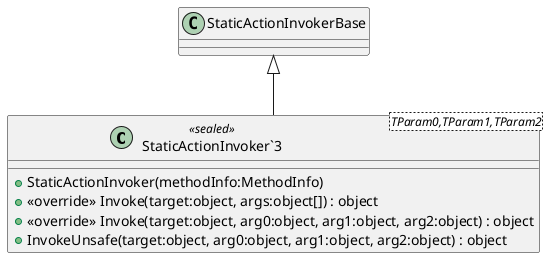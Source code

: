 @startuml
class "StaticActionInvoker`3"<TParam0,TParam1,TParam2> <<sealed>> {
    + StaticActionInvoker(methodInfo:MethodInfo)
    + <<override>> Invoke(target:object, args:object[]) : object
    + <<override>> Invoke(target:object, arg0:object, arg1:object, arg2:object) : object
    + InvokeUnsafe(target:object, arg0:object, arg1:object, arg2:object) : object
}
StaticActionInvokerBase <|-- "StaticActionInvoker`3"
@enduml
